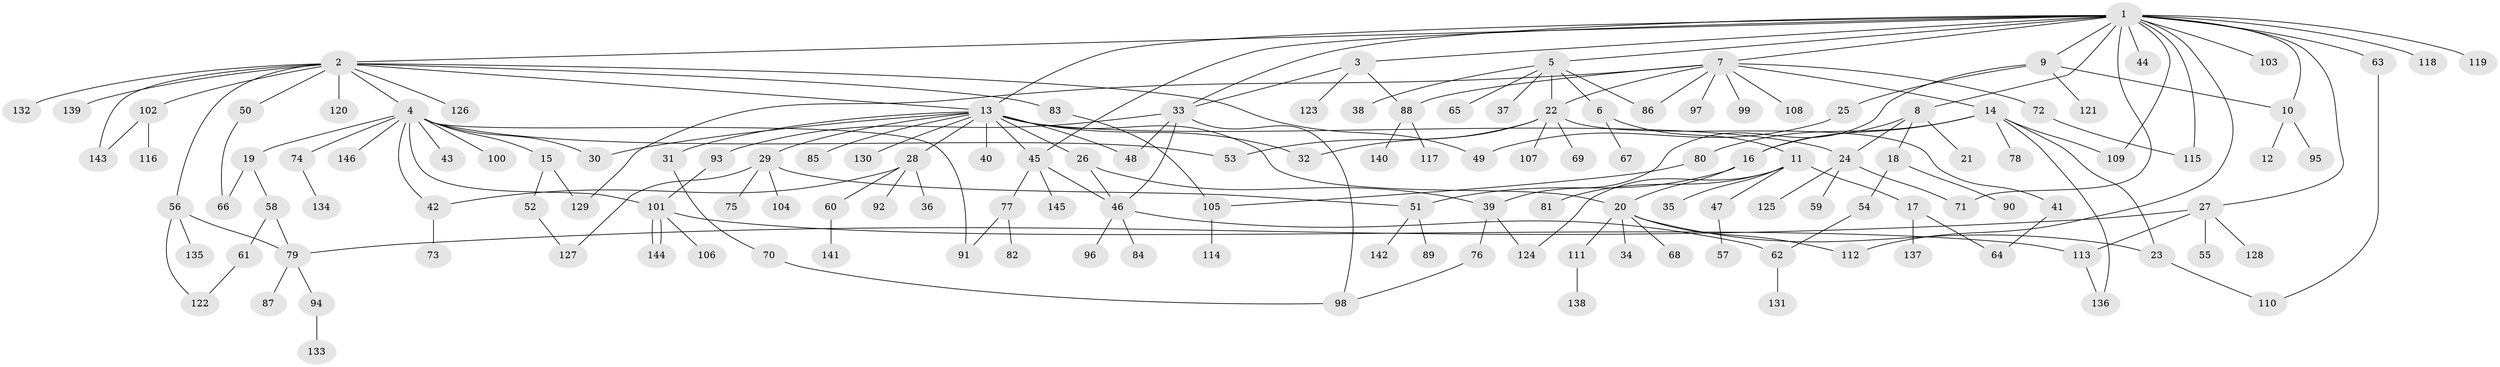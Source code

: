 // Generated by graph-tools (version 1.1) at 2025/25/03/09/25 03:25:56]
// undirected, 146 vertices, 189 edges
graph export_dot {
graph [start="1"]
  node [color=gray90,style=filled];
  1;
  2;
  3;
  4;
  5;
  6;
  7;
  8;
  9;
  10;
  11;
  12;
  13;
  14;
  15;
  16;
  17;
  18;
  19;
  20;
  21;
  22;
  23;
  24;
  25;
  26;
  27;
  28;
  29;
  30;
  31;
  32;
  33;
  34;
  35;
  36;
  37;
  38;
  39;
  40;
  41;
  42;
  43;
  44;
  45;
  46;
  47;
  48;
  49;
  50;
  51;
  52;
  53;
  54;
  55;
  56;
  57;
  58;
  59;
  60;
  61;
  62;
  63;
  64;
  65;
  66;
  67;
  68;
  69;
  70;
  71;
  72;
  73;
  74;
  75;
  76;
  77;
  78;
  79;
  80;
  81;
  82;
  83;
  84;
  85;
  86;
  87;
  88;
  89;
  90;
  91;
  92;
  93;
  94;
  95;
  96;
  97;
  98;
  99;
  100;
  101;
  102;
  103;
  104;
  105;
  106;
  107;
  108;
  109;
  110;
  111;
  112;
  113;
  114;
  115;
  116;
  117;
  118;
  119;
  120;
  121;
  122;
  123;
  124;
  125;
  126;
  127;
  128;
  129;
  130;
  131;
  132;
  133;
  134;
  135;
  136;
  137;
  138;
  139;
  140;
  141;
  142;
  143;
  144;
  145;
  146;
  1 -- 2;
  1 -- 3;
  1 -- 5;
  1 -- 7;
  1 -- 8;
  1 -- 9;
  1 -- 10;
  1 -- 13;
  1 -- 27;
  1 -- 33;
  1 -- 44;
  1 -- 45;
  1 -- 63;
  1 -- 71;
  1 -- 103;
  1 -- 109;
  1 -- 112;
  1 -- 115;
  1 -- 118;
  1 -- 119;
  2 -- 4;
  2 -- 13;
  2 -- 49;
  2 -- 50;
  2 -- 56;
  2 -- 83;
  2 -- 102;
  2 -- 120;
  2 -- 126;
  2 -- 132;
  2 -- 139;
  2 -- 143;
  3 -- 33;
  3 -- 88;
  3 -- 123;
  4 -- 15;
  4 -- 19;
  4 -- 30;
  4 -- 42;
  4 -- 43;
  4 -- 53;
  4 -- 74;
  4 -- 91;
  4 -- 100;
  4 -- 101;
  4 -- 146;
  5 -- 6;
  5 -- 22;
  5 -- 37;
  5 -- 38;
  5 -- 65;
  5 -- 86;
  6 -- 11;
  6 -- 67;
  7 -- 14;
  7 -- 22;
  7 -- 72;
  7 -- 86;
  7 -- 88;
  7 -- 97;
  7 -- 99;
  7 -- 108;
  7 -- 129;
  8 -- 16;
  8 -- 18;
  8 -- 21;
  8 -- 24;
  9 -- 10;
  9 -- 25;
  9 -- 39;
  9 -- 121;
  10 -- 12;
  10 -- 95;
  11 -- 17;
  11 -- 35;
  11 -- 47;
  11 -- 81;
  11 -- 124;
  13 -- 20;
  13 -- 24;
  13 -- 26;
  13 -- 28;
  13 -- 29;
  13 -- 30;
  13 -- 31;
  13 -- 32;
  13 -- 40;
  13 -- 45;
  13 -- 48;
  13 -- 85;
  13 -- 130;
  14 -- 16;
  14 -- 23;
  14 -- 78;
  14 -- 80;
  14 -- 109;
  14 -- 136;
  15 -- 52;
  15 -- 129;
  16 -- 20;
  16 -- 51;
  17 -- 64;
  17 -- 137;
  18 -- 54;
  18 -- 90;
  19 -- 58;
  19 -- 66;
  20 -- 23;
  20 -- 34;
  20 -- 68;
  20 -- 111;
  20 -- 112;
  22 -- 32;
  22 -- 41;
  22 -- 53;
  22 -- 69;
  22 -- 107;
  23 -- 110;
  24 -- 59;
  24 -- 71;
  24 -- 125;
  25 -- 49;
  26 -- 39;
  26 -- 46;
  27 -- 55;
  27 -- 79;
  27 -- 113;
  27 -- 128;
  28 -- 36;
  28 -- 42;
  28 -- 60;
  28 -- 92;
  29 -- 51;
  29 -- 75;
  29 -- 104;
  29 -- 127;
  31 -- 70;
  33 -- 46;
  33 -- 48;
  33 -- 93;
  33 -- 98;
  39 -- 76;
  39 -- 124;
  41 -- 64;
  42 -- 73;
  45 -- 46;
  45 -- 77;
  45 -- 145;
  46 -- 62;
  46 -- 84;
  46 -- 96;
  47 -- 57;
  50 -- 66;
  51 -- 89;
  51 -- 142;
  52 -- 127;
  54 -- 62;
  56 -- 79;
  56 -- 122;
  56 -- 135;
  58 -- 61;
  58 -- 79;
  60 -- 141;
  61 -- 122;
  62 -- 131;
  63 -- 110;
  70 -- 98;
  72 -- 115;
  74 -- 134;
  76 -- 98;
  77 -- 82;
  77 -- 91;
  79 -- 87;
  79 -- 94;
  80 -- 105;
  83 -- 105;
  88 -- 117;
  88 -- 140;
  93 -- 101;
  94 -- 133;
  101 -- 106;
  101 -- 113;
  101 -- 144;
  101 -- 144;
  102 -- 116;
  102 -- 143;
  105 -- 114;
  111 -- 138;
  113 -- 136;
}

